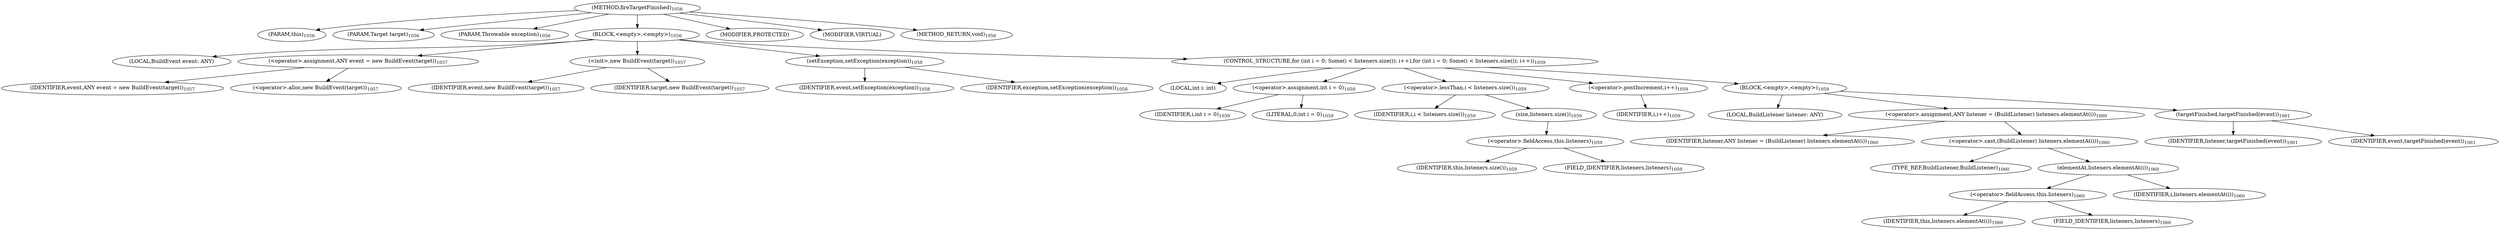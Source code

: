 digraph "fireTargetFinished" {  
"3089" [label = <(METHOD,fireTargetFinished)<SUB>1056</SUB>> ]
"3090" [label = <(PARAM,this)<SUB>1056</SUB>> ]
"3091" [label = <(PARAM,Target target)<SUB>1056</SUB>> ]
"3092" [label = <(PARAM,Throwable exception)<SUB>1056</SUB>> ]
"3093" [label = <(BLOCK,&lt;empty&gt;,&lt;empty&gt;)<SUB>1056</SUB>> ]
"160" [label = <(LOCAL,BuildEvent event: ANY)> ]
"3094" [label = <(&lt;operator&gt;.assignment,ANY event = new BuildEvent(target))<SUB>1057</SUB>> ]
"3095" [label = <(IDENTIFIER,event,ANY event = new BuildEvent(target))<SUB>1057</SUB>> ]
"3096" [label = <(&lt;operator&gt;.alloc,new BuildEvent(target))<SUB>1057</SUB>> ]
"3097" [label = <(&lt;init&gt;,new BuildEvent(target))<SUB>1057</SUB>> ]
"159" [label = <(IDENTIFIER,event,new BuildEvent(target))<SUB>1057</SUB>> ]
"3098" [label = <(IDENTIFIER,target,new BuildEvent(target))<SUB>1057</SUB>> ]
"3099" [label = <(setException,setException(exception))<SUB>1058</SUB>> ]
"3100" [label = <(IDENTIFIER,event,setException(exception))<SUB>1058</SUB>> ]
"3101" [label = <(IDENTIFIER,exception,setException(exception))<SUB>1058</SUB>> ]
"3102" [label = <(CONTROL_STRUCTURE,for (int i = 0; Some(i &lt; listeners.size()); i++),for (int i = 0; Some(i &lt; listeners.size()); i++))<SUB>1059</SUB>> ]
"3103" [label = <(LOCAL,int i: int)> ]
"3104" [label = <(&lt;operator&gt;.assignment,int i = 0)<SUB>1059</SUB>> ]
"3105" [label = <(IDENTIFIER,i,int i = 0)<SUB>1059</SUB>> ]
"3106" [label = <(LITERAL,0,int i = 0)<SUB>1059</SUB>> ]
"3107" [label = <(&lt;operator&gt;.lessThan,i &lt; listeners.size())<SUB>1059</SUB>> ]
"3108" [label = <(IDENTIFIER,i,i &lt; listeners.size())<SUB>1059</SUB>> ]
"3109" [label = <(size,listeners.size())<SUB>1059</SUB>> ]
"3110" [label = <(&lt;operator&gt;.fieldAccess,this.listeners)<SUB>1059</SUB>> ]
"3111" [label = <(IDENTIFIER,this,listeners.size())<SUB>1059</SUB>> ]
"3112" [label = <(FIELD_IDENTIFIER,listeners,listeners)<SUB>1059</SUB>> ]
"3113" [label = <(&lt;operator&gt;.postIncrement,i++)<SUB>1059</SUB>> ]
"3114" [label = <(IDENTIFIER,i,i++)<SUB>1059</SUB>> ]
"3115" [label = <(BLOCK,&lt;empty&gt;,&lt;empty&gt;)<SUB>1059</SUB>> ]
"3116" [label = <(LOCAL,BuildListener listener: ANY)> ]
"3117" [label = <(&lt;operator&gt;.assignment,ANY listener = (BuildListener) listeners.elementAt(i))<SUB>1060</SUB>> ]
"3118" [label = <(IDENTIFIER,listener,ANY listener = (BuildListener) listeners.elementAt(i))<SUB>1060</SUB>> ]
"3119" [label = <(&lt;operator&gt;.cast,(BuildListener) listeners.elementAt(i))<SUB>1060</SUB>> ]
"3120" [label = <(TYPE_REF,BuildListener,BuildListener)<SUB>1060</SUB>> ]
"3121" [label = <(elementAt,listeners.elementAt(i))<SUB>1060</SUB>> ]
"3122" [label = <(&lt;operator&gt;.fieldAccess,this.listeners)<SUB>1060</SUB>> ]
"3123" [label = <(IDENTIFIER,this,listeners.elementAt(i))<SUB>1060</SUB>> ]
"3124" [label = <(FIELD_IDENTIFIER,listeners,listeners)<SUB>1060</SUB>> ]
"3125" [label = <(IDENTIFIER,i,listeners.elementAt(i))<SUB>1060</SUB>> ]
"3126" [label = <(targetFinished,targetFinished(event))<SUB>1061</SUB>> ]
"3127" [label = <(IDENTIFIER,listener,targetFinished(event))<SUB>1061</SUB>> ]
"3128" [label = <(IDENTIFIER,event,targetFinished(event))<SUB>1061</SUB>> ]
"3129" [label = <(MODIFIER,PROTECTED)> ]
"3130" [label = <(MODIFIER,VIRTUAL)> ]
"3131" [label = <(METHOD_RETURN,void)<SUB>1056</SUB>> ]
  "3089" -> "3090" 
  "3089" -> "3091" 
  "3089" -> "3092" 
  "3089" -> "3093" 
  "3089" -> "3129" 
  "3089" -> "3130" 
  "3089" -> "3131" 
  "3093" -> "160" 
  "3093" -> "3094" 
  "3093" -> "3097" 
  "3093" -> "3099" 
  "3093" -> "3102" 
  "3094" -> "3095" 
  "3094" -> "3096" 
  "3097" -> "159" 
  "3097" -> "3098" 
  "3099" -> "3100" 
  "3099" -> "3101" 
  "3102" -> "3103" 
  "3102" -> "3104" 
  "3102" -> "3107" 
  "3102" -> "3113" 
  "3102" -> "3115" 
  "3104" -> "3105" 
  "3104" -> "3106" 
  "3107" -> "3108" 
  "3107" -> "3109" 
  "3109" -> "3110" 
  "3110" -> "3111" 
  "3110" -> "3112" 
  "3113" -> "3114" 
  "3115" -> "3116" 
  "3115" -> "3117" 
  "3115" -> "3126" 
  "3117" -> "3118" 
  "3117" -> "3119" 
  "3119" -> "3120" 
  "3119" -> "3121" 
  "3121" -> "3122" 
  "3121" -> "3125" 
  "3122" -> "3123" 
  "3122" -> "3124" 
  "3126" -> "3127" 
  "3126" -> "3128" 
}
